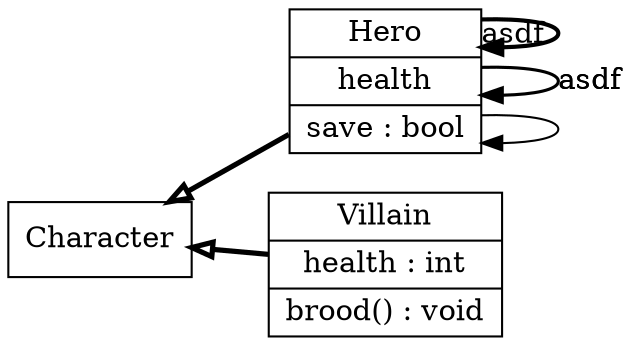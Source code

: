 digraph {
  rankdir="RL";
  node[ shape = record ];

  Hero -> Character [ arrowhead="empty" penwidth=2.5 ]
  Villain -> Character [ arrowhead="empty" penwidth=2.5 ]
  Hero:a -> Hero:a [taillabel ="asdf" id=0 penwidth=2.0];
  Hero:b -> Hero:b [label ="asdf" id=1 penwidth=1.5];
  Hero:c -> Hero:c [label ="asdf" id=2 penwidth=1.0];

      // fields in the label are separated by a |
  // ending a line in \l left aligns it
  Hero [ 
    shape="record"
    label="<a> Hero|<b>health| <c> save : bool"
  ]

  // do whatever you want with whitespace
  Villain [
    shape="record"
    label="Villain|health : int|brood() : void"
  ]
  Character [ shape="record" ];
}
